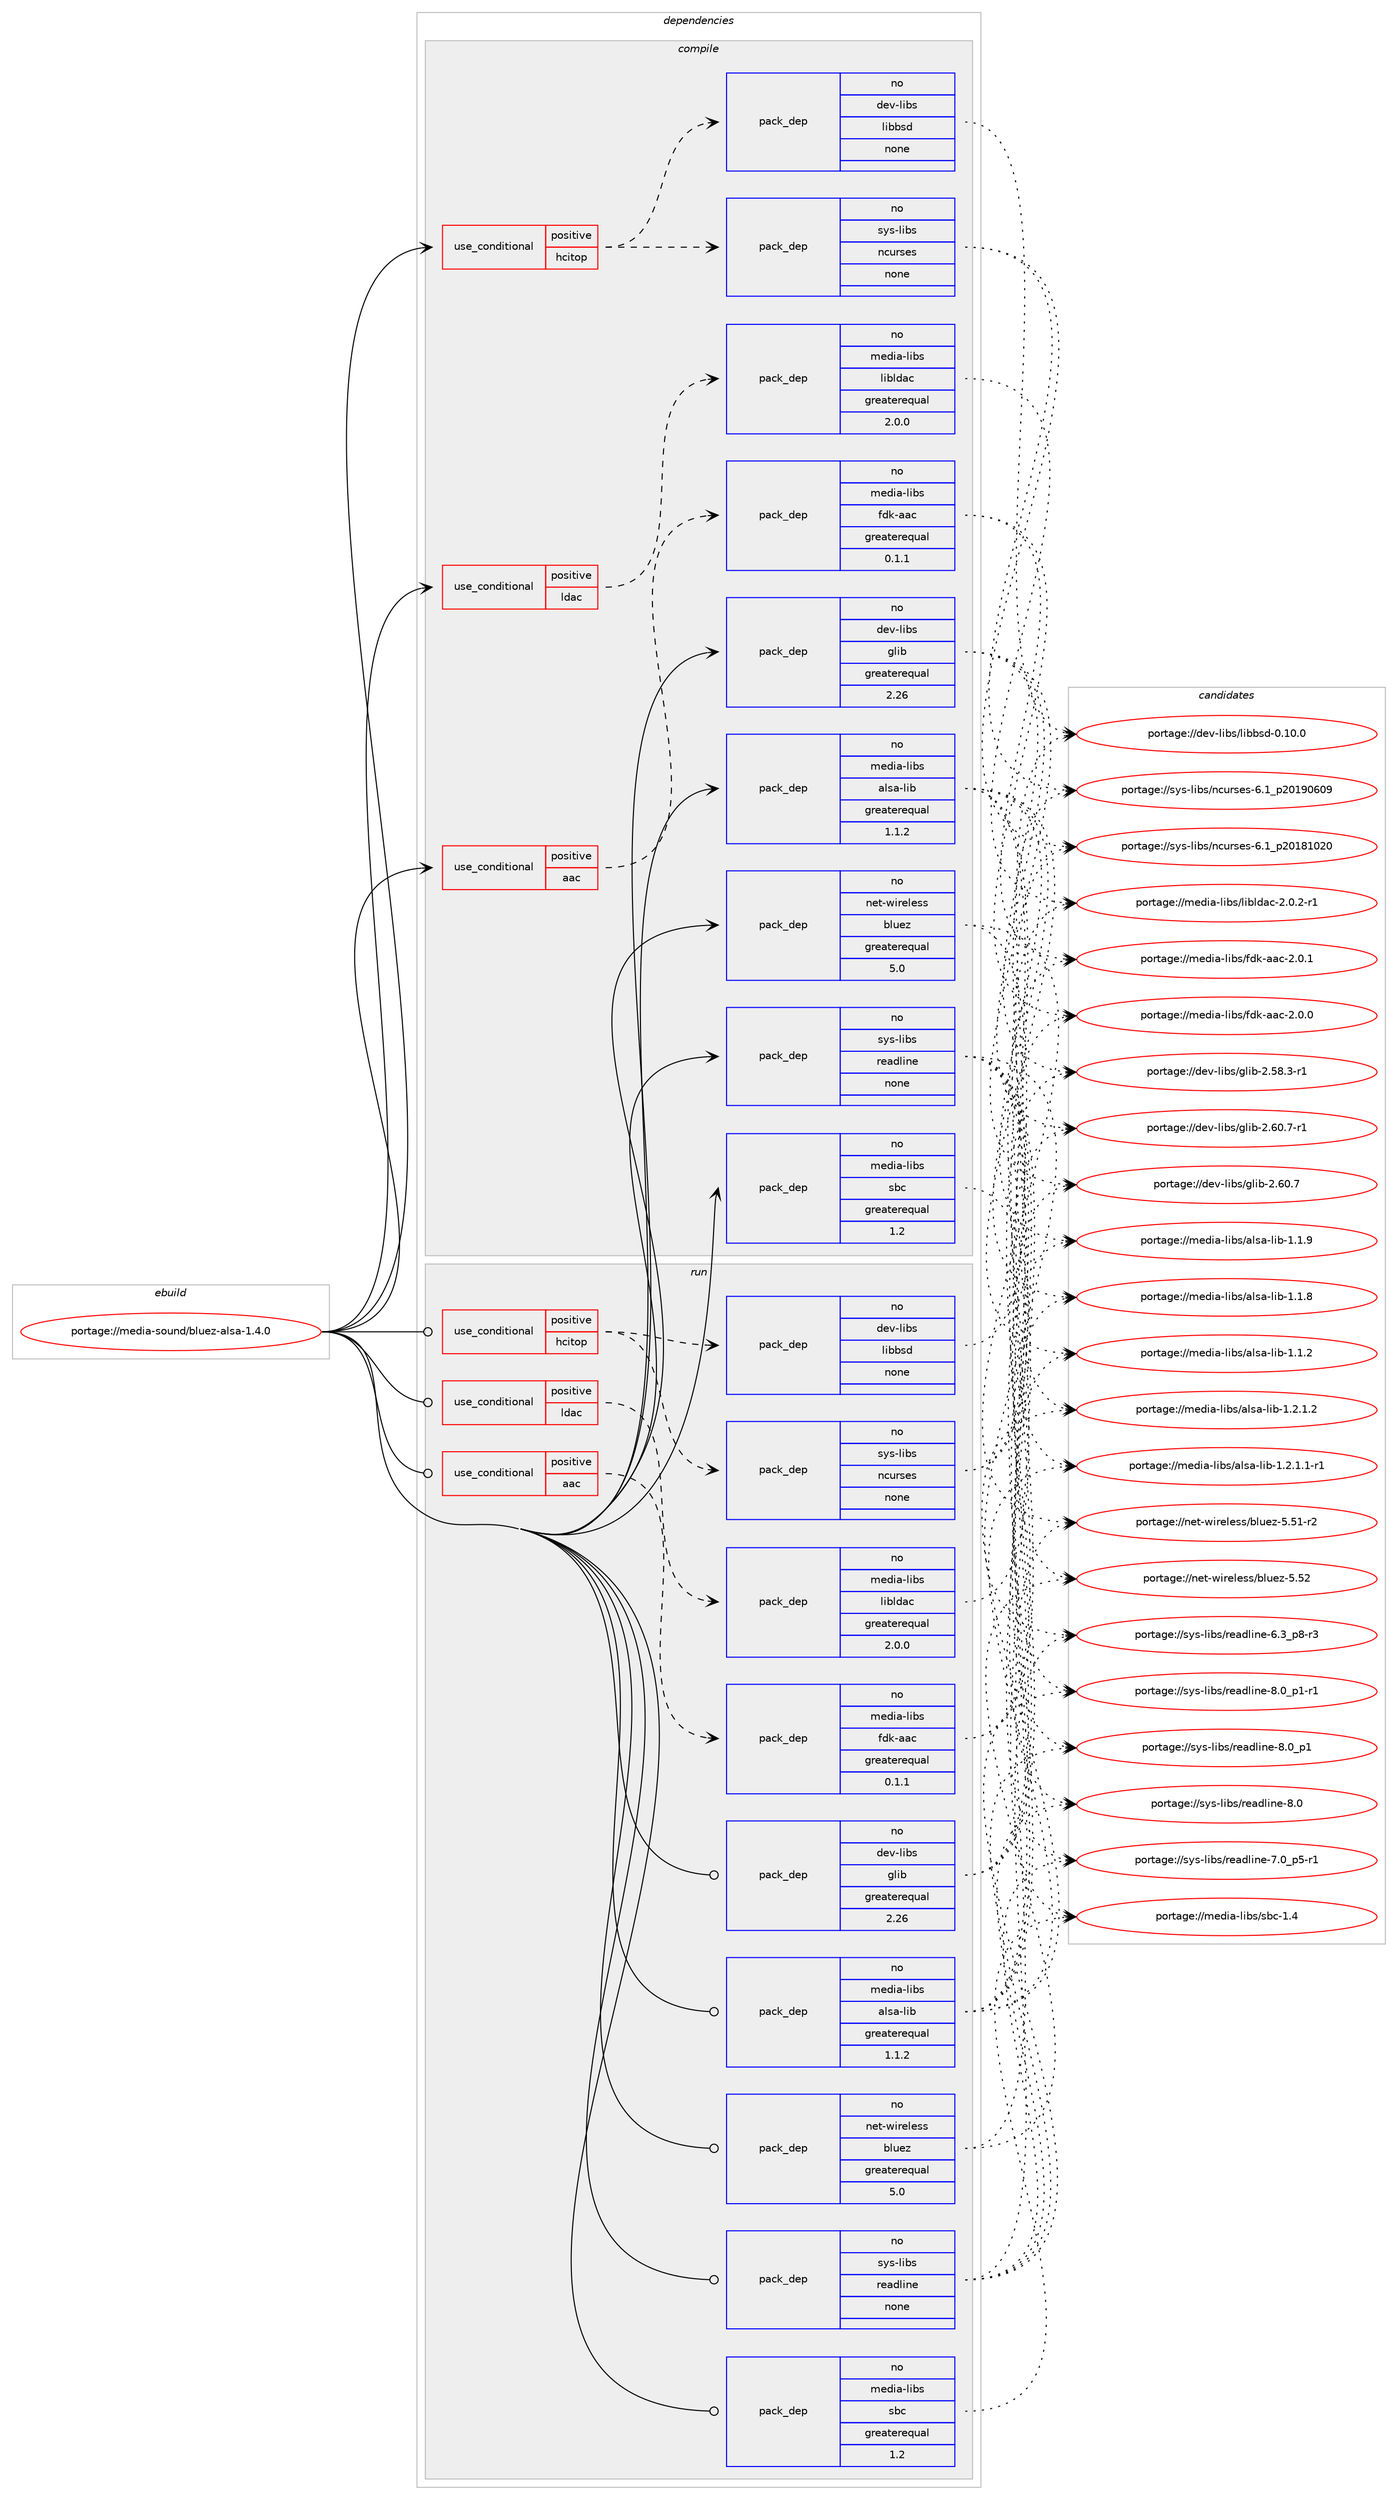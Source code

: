 digraph prolog {

# *************
# Graph options
# *************

newrank=true;
concentrate=true;
compound=true;
graph [rankdir=LR,fontname=Helvetica,fontsize=10,ranksep=1.5];#, ranksep=2.5, nodesep=0.2];
edge  [arrowhead=vee];
node  [fontname=Helvetica,fontsize=10];

# **********
# The ebuild
# **********

subgraph cluster_leftcol {
color=gray;
rank=same;
label=<<i>ebuild</i>>;
id [label="portage://media-sound/bluez-alsa-1.4.0", color=red, width=4, href="../media-sound/bluez-alsa-1.4.0.svg"];
}

# ****************
# The dependencies
# ****************

subgraph cluster_midcol {
color=gray;
label=<<i>dependencies</i>>;
subgraph cluster_compile {
fillcolor="#eeeeee";
style=filled;
label=<<i>compile</i>>;
subgraph cond44492 {
dependency195598 [label=<<TABLE BORDER="0" CELLBORDER="1" CELLSPACING="0" CELLPADDING="4"><TR><TD ROWSPAN="3" CELLPADDING="10">use_conditional</TD></TR><TR><TD>positive</TD></TR><TR><TD>aac</TD></TR></TABLE>>, shape=none, color=red];
subgraph pack148116 {
dependency195599 [label=<<TABLE BORDER="0" CELLBORDER="1" CELLSPACING="0" CELLPADDING="4" WIDTH="220"><TR><TD ROWSPAN="6" CELLPADDING="30">pack_dep</TD></TR><TR><TD WIDTH="110">no</TD></TR><TR><TD>media-libs</TD></TR><TR><TD>fdk-aac</TD></TR><TR><TD>greaterequal</TD></TR><TR><TD>0.1.1</TD></TR></TABLE>>, shape=none, color=blue];
}
dependency195598:e -> dependency195599:w [weight=20,style="dashed",arrowhead="vee"];
}
id:e -> dependency195598:w [weight=20,style="solid",arrowhead="vee"];
subgraph cond44493 {
dependency195600 [label=<<TABLE BORDER="0" CELLBORDER="1" CELLSPACING="0" CELLPADDING="4"><TR><TD ROWSPAN="3" CELLPADDING="10">use_conditional</TD></TR><TR><TD>positive</TD></TR><TR><TD>hcitop</TD></TR></TABLE>>, shape=none, color=red];
subgraph pack148117 {
dependency195601 [label=<<TABLE BORDER="0" CELLBORDER="1" CELLSPACING="0" CELLPADDING="4" WIDTH="220"><TR><TD ROWSPAN="6" CELLPADDING="30">pack_dep</TD></TR><TR><TD WIDTH="110">no</TD></TR><TR><TD>dev-libs</TD></TR><TR><TD>libbsd</TD></TR><TR><TD>none</TD></TR><TR><TD></TD></TR></TABLE>>, shape=none, color=blue];
}
dependency195600:e -> dependency195601:w [weight=20,style="dashed",arrowhead="vee"];
subgraph pack148118 {
dependency195602 [label=<<TABLE BORDER="0" CELLBORDER="1" CELLSPACING="0" CELLPADDING="4" WIDTH="220"><TR><TD ROWSPAN="6" CELLPADDING="30">pack_dep</TD></TR><TR><TD WIDTH="110">no</TD></TR><TR><TD>sys-libs</TD></TR><TR><TD>ncurses</TD></TR><TR><TD>none</TD></TR><TR><TD></TD></TR></TABLE>>, shape=none, color=blue];
}
dependency195600:e -> dependency195602:w [weight=20,style="dashed",arrowhead="vee"];
}
id:e -> dependency195600:w [weight=20,style="solid",arrowhead="vee"];
subgraph cond44494 {
dependency195603 [label=<<TABLE BORDER="0" CELLBORDER="1" CELLSPACING="0" CELLPADDING="4"><TR><TD ROWSPAN="3" CELLPADDING="10">use_conditional</TD></TR><TR><TD>positive</TD></TR><TR><TD>ldac</TD></TR></TABLE>>, shape=none, color=red];
subgraph pack148119 {
dependency195604 [label=<<TABLE BORDER="0" CELLBORDER="1" CELLSPACING="0" CELLPADDING="4" WIDTH="220"><TR><TD ROWSPAN="6" CELLPADDING="30">pack_dep</TD></TR><TR><TD WIDTH="110">no</TD></TR><TR><TD>media-libs</TD></TR><TR><TD>libldac</TD></TR><TR><TD>greaterequal</TD></TR><TR><TD>2.0.0</TD></TR></TABLE>>, shape=none, color=blue];
}
dependency195603:e -> dependency195604:w [weight=20,style="dashed",arrowhead="vee"];
}
id:e -> dependency195603:w [weight=20,style="solid",arrowhead="vee"];
subgraph pack148120 {
dependency195605 [label=<<TABLE BORDER="0" CELLBORDER="1" CELLSPACING="0" CELLPADDING="4" WIDTH="220"><TR><TD ROWSPAN="6" CELLPADDING="30">pack_dep</TD></TR><TR><TD WIDTH="110">no</TD></TR><TR><TD>dev-libs</TD></TR><TR><TD>glib</TD></TR><TR><TD>greaterequal</TD></TR><TR><TD>2.26</TD></TR></TABLE>>, shape=none, color=blue];
}
id:e -> dependency195605:w [weight=20,style="solid",arrowhead="vee"];
subgraph pack148121 {
dependency195606 [label=<<TABLE BORDER="0" CELLBORDER="1" CELLSPACING="0" CELLPADDING="4" WIDTH="220"><TR><TD ROWSPAN="6" CELLPADDING="30">pack_dep</TD></TR><TR><TD WIDTH="110">no</TD></TR><TR><TD>media-libs</TD></TR><TR><TD>alsa-lib</TD></TR><TR><TD>greaterequal</TD></TR><TR><TD>1.1.2</TD></TR></TABLE>>, shape=none, color=blue];
}
id:e -> dependency195606:w [weight=20,style="solid",arrowhead="vee"];
subgraph pack148122 {
dependency195607 [label=<<TABLE BORDER="0" CELLBORDER="1" CELLSPACING="0" CELLPADDING="4" WIDTH="220"><TR><TD ROWSPAN="6" CELLPADDING="30">pack_dep</TD></TR><TR><TD WIDTH="110">no</TD></TR><TR><TD>media-libs</TD></TR><TR><TD>sbc</TD></TR><TR><TD>greaterequal</TD></TR><TR><TD>1.2</TD></TR></TABLE>>, shape=none, color=blue];
}
id:e -> dependency195607:w [weight=20,style="solid",arrowhead="vee"];
subgraph pack148123 {
dependency195608 [label=<<TABLE BORDER="0" CELLBORDER="1" CELLSPACING="0" CELLPADDING="4" WIDTH="220"><TR><TD ROWSPAN="6" CELLPADDING="30">pack_dep</TD></TR><TR><TD WIDTH="110">no</TD></TR><TR><TD>net-wireless</TD></TR><TR><TD>bluez</TD></TR><TR><TD>greaterequal</TD></TR><TR><TD>5.0</TD></TR></TABLE>>, shape=none, color=blue];
}
id:e -> dependency195608:w [weight=20,style="solid",arrowhead="vee"];
subgraph pack148124 {
dependency195609 [label=<<TABLE BORDER="0" CELLBORDER="1" CELLSPACING="0" CELLPADDING="4" WIDTH="220"><TR><TD ROWSPAN="6" CELLPADDING="30">pack_dep</TD></TR><TR><TD WIDTH="110">no</TD></TR><TR><TD>sys-libs</TD></TR><TR><TD>readline</TD></TR><TR><TD>none</TD></TR><TR><TD></TD></TR></TABLE>>, shape=none, color=blue];
}
id:e -> dependency195609:w [weight=20,style="solid",arrowhead="vee"];
}
subgraph cluster_compileandrun {
fillcolor="#eeeeee";
style=filled;
label=<<i>compile and run</i>>;
}
subgraph cluster_run {
fillcolor="#eeeeee";
style=filled;
label=<<i>run</i>>;
subgraph cond44495 {
dependency195610 [label=<<TABLE BORDER="0" CELLBORDER="1" CELLSPACING="0" CELLPADDING="4"><TR><TD ROWSPAN="3" CELLPADDING="10">use_conditional</TD></TR><TR><TD>positive</TD></TR><TR><TD>aac</TD></TR></TABLE>>, shape=none, color=red];
subgraph pack148125 {
dependency195611 [label=<<TABLE BORDER="0" CELLBORDER="1" CELLSPACING="0" CELLPADDING="4" WIDTH="220"><TR><TD ROWSPAN="6" CELLPADDING="30">pack_dep</TD></TR><TR><TD WIDTH="110">no</TD></TR><TR><TD>media-libs</TD></TR><TR><TD>fdk-aac</TD></TR><TR><TD>greaterequal</TD></TR><TR><TD>0.1.1</TD></TR></TABLE>>, shape=none, color=blue];
}
dependency195610:e -> dependency195611:w [weight=20,style="dashed",arrowhead="vee"];
}
id:e -> dependency195610:w [weight=20,style="solid",arrowhead="odot"];
subgraph cond44496 {
dependency195612 [label=<<TABLE BORDER="0" CELLBORDER="1" CELLSPACING="0" CELLPADDING="4"><TR><TD ROWSPAN="3" CELLPADDING="10">use_conditional</TD></TR><TR><TD>positive</TD></TR><TR><TD>hcitop</TD></TR></TABLE>>, shape=none, color=red];
subgraph pack148126 {
dependency195613 [label=<<TABLE BORDER="0" CELLBORDER="1" CELLSPACING="0" CELLPADDING="4" WIDTH="220"><TR><TD ROWSPAN="6" CELLPADDING="30">pack_dep</TD></TR><TR><TD WIDTH="110">no</TD></TR><TR><TD>dev-libs</TD></TR><TR><TD>libbsd</TD></TR><TR><TD>none</TD></TR><TR><TD></TD></TR></TABLE>>, shape=none, color=blue];
}
dependency195612:e -> dependency195613:w [weight=20,style="dashed",arrowhead="vee"];
subgraph pack148127 {
dependency195614 [label=<<TABLE BORDER="0" CELLBORDER="1" CELLSPACING="0" CELLPADDING="4" WIDTH="220"><TR><TD ROWSPAN="6" CELLPADDING="30">pack_dep</TD></TR><TR><TD WIDTH="110">no</TD></TR><TR><TD>sys-libs</TD></TR><TR><TD>ncurses</TD></TR><TR><TD>none</TD></TR><TR><TD></TD></TR></TABLE>>, shape=none, color=blue];
}
dependency195612:e -> dependency195614:w [weight=20,style="dashed",arrowhead="vee"];
}
id:e -> dependency195612:w [weight=20,style="solid",arrowhead="odot"];
subgraph cond44497 {
dependency195615 [label=<<TABLE BORDER="0" CELLBORDER="1" CELLSPACING="0" CELLPADDING="4"><TR><TD ROWSPAN="3" CELLPADDING="10">use_conditional</TD></TR><TR><TD>positive</TD></TR><TR><TD>ldac</TD></TR></TABLE>>, shape=none, color=red];
subgraph pack148128 {
dependency195616 [label=<<TABLE BORDER="0" CELLBORDER="1" CELLSPACING="0" CELLPADDING="4" WIDTH="220"><TR><TD ROWSPAN="6" CELLPADDING="30">pack_dep</TD></TR><TR><TD WIDTH="110">no</TD></TR><TR><TD>media-libs</TD></TR><TR><TD>libldac</TD></TR><TR><TD>greaterequal</TD></TR><TR><TD>2.0.0</TD></TR></TABLE>>, shape=none, color=blue];
}
dependency195615:e -> dependency195616:w [weight=20,style="dashed",arrowhead="vee"];
}
id:e -> dependency195615:w [weight=20,style="solid",arrowhead="odot"];
subgraph pack148129 {
dependency195617 [label=<<TABLE BORDER="0" CELLBORDER="1" CELLSPACING="0" CELLPADDING="4" WIDTH="220"><TR><TD ROWSPAN="6" CELLPADDING="30">pack_dep</TD></TR><TR><TD WIDTH="110">no</TD></TR><TR><TD>dev-libs</TD></TR><TR><TD>glib</TD></TR><TR><TD>greaterequal</TD></TR><TR><TD>2.26</TD></TR></TABLE>>, shape=none, color=blue];
}
id:e -> dependency195617:w [weight=20,style="solid",arrowhead="odot"];
subgraph pack148130 {
dependency195618 [label=<<TABLE BORDER="0" CELLBORDER="1" CELLSPACING="0" CELLPADDING="4" WIDTH="220"><TR><TD ROWSPAN="6" CELLPADDING="30">pack_dep</TD></TR><TR><TD WIDTH="110">no</TD></TR><TR><TD>media-libs</TD></TR><TR><TD>alsa-lib</TD></TR><TR><TD>greaterequal</TD></TR><TR><TD>1.1.2</TD></TR></TABLE>>, shape=none, color=blue];
}
id:e -> dependency195618:w [weight=20,style="solid",arrowhead="odot"];
subgraph pack148131 {
dependency195619 [label=<<TABLE BORDER="0" CELLBORDER="1" CELLSPACING="0" CELLPADDING="4" WIDTH="220"><TR><TD ROWSPAN="6" CELLPADDING="30">pack_dep</TD></TR><TR><TD WIDTH="110">no</TD></TR><TR><TD>media-libs</TD></TR><TR><TD>sbc</TD></TR><TR><TD>greaterequal</TD></TR><TR><TD>1.2</TD></TR></TABLE>>, shape=none, color=blue];
}
id:e -> dependency195619:w [weight=20,style="solid",arrowhead="odot"];
subgraph pack148132 {
dependency195620 [label=<<TABLE BORDER="0" CELLBORDER="1" CELLSPACING="0" CELLPADDING="4" WIDTH="220"><TR><TD ROWSPAN="6" CELLPADDING="30">pack_dep</TD></TR><TR><TD WIDTH="110">no</TD></TR><TR><TD>net-wireless</TD></TR><TR><TD>bluez</TD></TR><TR><TD>greaterequal</TD></TR><TR><TD>5.0</TD></TR></TABLE>>, shape=none, color=blue];
}
id:e -> dependency195620:w [weight=20,style="solid",arrowhead="odot"];
subgraph pack148133 {
dependency195621 [label=<<TABLE BORDER="0" CELLBORDER="1" CELLSPACING="0" CELLPADDING="4" WIDTH="220"><TR><TD ROWSPAN="6" CELLPADDING="30">pack_dep</TD></TR><TR><TD WIDTH="110">no</TD></TR><TR><TD>sys-libs</TD></TR><TR><TD>readline</TD></TR><TR><TD>none</TD></TR><TR><TD></TD></TR></TABLE>>, shape=none, color=blue];
}
id:e -> dependency195621:w [weight=20,style="solid",arrowhead="odot"];
}
}

# **************
# The candidates
# **************

subgraph cluster_choices {
rank=same;
color=gray;
label=<<i>candidates</i>>;

subgraph choice148116 {
color=black;
nodesep=1;
choice1091011001059745108105981154710210010745979799455046484649 [label="portage://media-libs/fdk-aac-2.0.1", color=red, width=4,href="../media-libs/fdk-aac-2.0.1.svg"];
choice1091011001059745108105981154710210010745979799455046484648 [label="portage://media-libs/fdk-aac-2.0.0", color=red, width=4,href="../media-libs/fdk-aac-2.0.0.svg"];
dependency195599:e -> choice1091011001059745108105981154710210010745979799455046484649:w [style=dotted,weight="100"];
dependency195599:e -> choice1091011001059745108105981154710210010745979799455046484648:w [style=dotted,weight="100"];
}
subgraph choice148117 {
color=black;
nodesep=1;
choice100101118451081059811547108105989811510045484649484648 [label="portage://dev-libs/libbsd-0.10.0", color=red, width=4,href="../dev-libs/libbsd-0.10.0.svg"];
dependency195601:e -> choice100101118451081059811547108105989811510045484649484648:w [style=dotted,weight="100"];
}
subgraph choice148118 {
color=black;
nodesep=1;
choice1151211154510810598115471109911711411510111545544649951125048495748544857 [label="portage://sys-libs/ncurses-6.1_p20190609", color=red, width=4,href="../sys-libs/ncurses-6.1_p20190609.svg"];
choice1151211154510810598115471109911711411510111545544649951125048495649485048 [label="portage://sys-libs/ncurses-6.1_p20181020", color=red, width=4,href="../sys-libs/ncurses-6.1_p20181020.svg"];
dependency195602:e -> choice1151211154510810598115471109911711411510111545544649951125048495748544857:w [style=dotted,weight="100"];
dependency195602:e -> choice1151211154510810598115471109911711411510111545544649951125048495649485048:w [style=dotted,weight="100"];
}
subgraph choice148119 {
color=black;
nodesep=1;
choice109101100105974510810598115471081059810810097994550464846504511449 [label="portage://media-libs/libldac-2.0.2-r1", color=red, width=4,href="../media-libs/libldac-2.0.2-r1.svg"];
dependency195604:e -> choice109101100105974510810598115471081059810810097994550464846504511449:w [style=dotted,weight="100"];
}
subgraph choice148120 {
color=black;
nodesep=1;
choice10010111845108105981154710310810598455046544846554511449 [label="portage://dev-libs/glib-2.60.7-r1", color=red, width=4,href="../dev-libs/glib-2.60.7-r1.svg"];
choice1001011184510810598115471031081059845504654484655 [label="portage://dev-libs/glib-2.60.7", color=red, width=4,href="../dev-libs/glib-2.60.7.svg"];
choice10010111845108105981154710310810598455046535646514511449 [label="portage://dev-libs/glib-2.58.3-r1", color=red, width=4,href="../dev-libs/glib-2.58.3-r1.svg"];
dependency195605:e -> choice10010111845108105981154710310810598455046544846554511449:w [style=dotted,weight="100"];
dependency195605:e -> choice1001011184510810598115471031081059845504654484655:w [style=dotted,weight="100"];
dependency195605:e -> choice10010111845108105981154710310810598455046535646514511449:w [style=dotted,weight="100"];
}
subgraph choice148121 {
color=black;
nodesep=1;
choice10910110010597451081059811547971081159745108105984549465046494650 [label="portage://media-libs/alsa-lib-1.2.1.2", color=red, width=4,href="../media-libs/alsa-lib-1.2.1.2.svg"];
choice109101100105974510810598115479710811597451081059845494650464946494511449 [label="portage://media-libs/alsa-lib-1.2.1.1-r1", color=red, width=4,href="../media-libs/alsa-lib-1.2.1.1-r1.svg"];
choice1091011001059745108105981154797108115974510810598454946494657 [label="portage://media-libs/alsa-lib-1.1.9", color=red, width=4,href="../media-libs/alsa-lib-1.1.9.svg"];
choice1091011001059745108105981154797108115974510810598454946494656 [label="portage://media-libs/alsa-lib-1.1.8", color=red, width=4,href="../media-libs/alsa-lib-1.1.8.svg"];
choice1091011001059745108105981154797108115974510810598454946494650 [label="portage://media-libs/alsa-lib-1.1.2", color=red, width=4,href="../media-libs/alsa-lib-1.1.2.svg"];
dependency195606:e -> choice10910110010597451081059811547971081159745108105984549465046494650:w [style=dotted,weight="100"];
dependency195606:e -> choice109101100105974510810598115479710811597451081059845494650464946494511449:w [style=dotted,weight="100"];
dependency195606:e -> choice1091011001059745108105981154797108115974510810598454946494657:w [style=dotted,weight="100"];
dependency195606:e -> choice1091011001059745108105981154797108115974510810598454946494656:w [style=dotted,weight="100"];
dependency195606:e -> choice1091011001059745108105981154797108115974510810598454946494650:w [style=dotted,weight="100"];
}
subgraph choice148122 {
color=black;
nodesep=1;
choice10910110010597451081059811547115989945494652 [label="portage://media-libs/sbc-1.4", color=red, width=4,href="../media-libs/sbc-1.4.svg"];
dependency195607:e -> choice10910110010597451081059811547115989945494652:w [style=dotted,weight="100"];
}
subgraph choice148123 {
color=black;
nodesep=1;
choice1101011164511910511410110810111511547981081171011224553465350 [label="portage://net-wireless/bluez-5.52", color=red, width=4,href="../net-wireless/bluez-5.52.svg"];
choice11010111645119105114101108101115115479810811710112245534653494511450 [label="portage://net-wireless/bluez-5.51-r2", color=red, width=4,href="../net-wireless/bluez-5.51-r2.svg"];
dependency195608:e -> choice1101011164511910511410110810111511547981081171011224553465350:w [style=dotted,weight="100"];
dependency195608:e -> choice11010111645119105114101108101115115479810811710112245534653494511450:w [style=dotted,weight="100"];
}
subgraph choice148124 {
color=black;
nodesep=1;
choice115121115451081059811547114101971001081051101014556464895112494511449 [label="portage://sys-libs/readline-8.0_p1-r1", color=red, width=4,href="../sys-libs/readline-8.0_p1-r1.svg"];
choice11512111545108105981154711410197100108105110101455646489511249 [label="portage://sys-libs/readline-8.0_p1", color=red, width=4,href="../sys-libs/readline-8.0_p1.svg"];
choice1151211154510810598115471141019710010810511010145564648 [label="portage://sys-libs/readline-8.0", color=red, width=4,href="../sys-libs/readline-8.0.svg"];
choice115121115451081059811547114101971001081051101014555464895112534511449 [label="portage://sys-libs/readline-7.0_p5-r1", color=red, width=4,href="../sys-libs/readline-7.0_p5-r1.svg"];
choice115121115451081059811547114101971001081051101014554465195112564511451 [label="portage://sys-libs/readline-6.3_p8-r3", color=red, width=4,href="../sys-libs/readline-6.3_p8-r3.svg"];
dependency195609:e -> choice115121115451081059811547114101971001081051101014556464895112494511449:w [style=dotted,weight="100"];
dependency195609:e -> choice11512111545108105981154711410197100108105110101455646489511249:w [style=dotted,weight="100"];
dependency195609:e -> choice1151211154510810598115471141019710010810511010145564648:w [style=dotted,weight="100"];
dependency195609:e -> choice115121115451081059811547114101971001081051101014555464895112534511449:w [style=dotted,weight="100"];
dependency195609:e -> choice115121115451081059811547114101971001081051101014554465195112564511451:w [style=dotted,weight="100"];
}
subgraph choice148125 {
color=black;
nodesep=1;
choice1091011001059745108105981154710210010745979799455046484649 [label="portage://media-libs/fdk-aac-2.0.1", color=red, width=4,href="../media-libs/fdk-aac-2.0.1.svg"];
choice1091011001059745108105981154710210010745979799455046484648 [label="portage://media-libs/fdk-aac-2.0.0", color=red, width=4,href="../media-libs/fdk-aac-2.0.0.svg"];
dependency195611:e -> choice1091011001059745108105981154710210010745979799455046484649:w [style=dotted,weight="100"];
dependency195611:e -> choice1091011001059745108105981154710210010745979799455046484648:w [style=dotted,weight="100"];
}
subgraph choice148126 {
color=black;
nodesep=1;
choice100101118451081059811547108105989811510045484649484648 [label="portage://dev-libs/libbsd-0.10.0", color=red, width=4,href="../dev-libs/libbsd-0.10.0.svg"];
dependency195613:e -> choice100101118451081059811547108105989811510045484649484648:w [style=dotted,weight="100"];
}
subgraph choice148127 {
color=black;
nodesep=1;
choice1151211154510810598115471109911711411510111545544649951125048495748544857 [label="portage://sys-libs/ncurses-6.1_p20190609", color=red, width=4,href="../sys-libs/ncurses-6.1_p20190609.svg"];
choice1151211154510810598115471109911711411510111545544649951125048495649485048 [label="portage://sys-libs/ncurses-6.1_p20181020", color=red, width=4,href="../sys-libs/ncurses-6.1_p20181020.svg"];
dependency195614:e -> choice1151211154510810598115471109911711411510111545544649951125048495748544857:w [style=dotted,weight="100"];
dependency195614:e -> choice1151211154510810598115471109911711411510111545544649951125048495649485048:w [style=dotted,weight="100"];
}
subgraph choice148128 {
color=black;
nodesep=1;
choice109101100105974510810598115471081059810810097994550464846504511449 [label="portage://media-libs/libldac-2.0.2-r1", color=red, width=4,href="../media-libs/libldac-2.0.2-r1.svg"];
dependency195616:e -> choice109101100105974510810598115471081059810810097994550464846504511449:w [style=dotted,weight="100"];
}
subgraph choice148129 {
color=black;
nodesep=1;
choice10010111845108105981154710310810598455046544846554511449 [label="portage://dev-libs/glib-2.60.7-r1", color=red, width=4,href="../dev-libs/glib-2.60.7-r1.svg"];
choice1001011184510810598115471031081059845504654484655 [label="portage://dev-libs/glib-2.60.7", color=red, width=4,href="../dev-libs/glib-2.60.7.svg"];
choice10010111845108105981154710310810598455046535646514511449 [label="portage://dev-libs/glib-2.58.3-r1", color=red, width=4,href="../dev-libs/glib-2.58.3-r1.svg"];
dependency195617:e -> choice10010111845108105981154710310810598455046544846554511449:w [style=dotted,weight="100"];
dependency195617:e -> choice1001011184510810598115471031081059845504654484655:w [style=dotted,weight="100"];
dependency195617:e -> choice10010111845108105981154710310810598455046535646514511449:w [style=dotted,weight="100"];
}
subgraph choice148130 {
color=black;
nodesep=1;
choice10910110010597451081059811547971081159745108105984549465046494650 [label="portage://media-libs/alsa-lib-1.2.1.2", color=red, width=4,href="../media-libs/alsa-lib-1.2.1.2.svg"];
choice109101100105974510810598115479710811597451081059845494650464946494511449 [label="portage://media-libs/alsa-lib-1.2.1.1-r1", color=red, width=4,href="../media-libs/alsa-lib-1.2.1.1-r1.svg"];
choice1091011001059745108105981154797108115974510810598454946494657 [label="portage://media-libs/alsa-lib-1.1.9", color=red, width=4,href="../media-libs/alsa-lib-1.1.9.svg"];
choice1091011001059745108105981154797108115974510810598454946494656 [label="portage://media-libs/alsa-lib-1.1.8", color=red, width=4,href="../media-libs/alsa-lib-1.1.8.svg"];
choice1091011001059745108105981154797108115974510810598454946494650 [label="portage://media-libs/alsa-lib-1.1.2", color=red, width=4,href="../media-libs/alsa-lib-1.1.2.svg"];
dependency195618:e -> choice10910110010597451081059811547971081159745108105984549465046494650:w [style=dotted,weight="100"];
dependency195618:e -> choice109101100105974510810598115479710811597451081059845494650464946494511449:w [style=dotted,weight="100"];
dependency195618:e -> choice1091011001059745108105981154797108115974510810598454946494657:w [style=dotted,weight="100"];
dependency195618:e -> choice1091011001059745108105981154797108115974510810598454946494656:w [style=dotted,weight="100"];
dependency195618:e -> choice1091011001059745108105981154797108115974510810598454946494650:w [style=dotted,weight="100"];
}
subgraph choice148131 {
color=black;
nodesep=1;
choice10910110010597451081059811547115989945494652 [label="portage://media-libs/sbc-1.4", color=red, width=4,href="../media-libs/sbc-1.4.svg"];
dependency195619:e -> choice10910110010597451081059811547115989945494652:w [style=dotted,weight="100"];
}
subgraph choice148132 {
color=black;
nodesep=1;
choice1101011164511910511410110810111511547981081171011224553465350 [label="portage://net-wireless/bluez-5.52", color=red, width=4,href="../net-wireless/bluez-5.52.svg"];
choice11010111645119105114101108101115115479810811710112245534653494511450 [label="portage://net-wireless/bluez-5.51-r2", color=red, width=4,href="../net-wireless/bluez-5.51-r2.svg"];
dependency195620:e -> choice1101011164511910511410110810111511547981081171011224553465350:w [style=dotted,weight="100"];
dependency195620:e -> choice11010111645119105114101108101115115479810811710112245534653494511450:w [style=dotted,weight="100"];
}
subgraph choice148133 {
color=black;
nodesep=1;
choice115121115451081059811547114101971001081051101014556464895112494511449 [label="portage://sys-libs/readline-8.0_p1-r1", color=red, width=4,href="../sys-libs/readline-8.0_p1-r1.svg"];
choice11512111545108105981154711410197100108105110101455646489511249 [label="portage://sys-libs/readline-8.0_p1", color=red, width=4,href="../sys-libs/readline-8.0_p1.svg"];
choice1151211154510810598115471141019710010810511010145564648 [label="portage://sys-libs/readline-8.0", color=red, width=4,href="../sys-libs/readline-8.0.svg"];
choice115121115451081059811547114101971001081051101014555464895112534511449 [label="portage://sys-libs/readline-7.0_p5-r1", color=red, width=4,href="../sys-libs/readline-7.0_p5-r1.svg"];
choice115121115451081059811547114101971001081051101014554465195112564511451 [label="portage://sys-libs/readline-6.3_p8-r3", color=red, width=4,href="../sys-libs/readline-6.3_p8-r3.svg"];
dependency195621:e -> choice115121115451081059811547114101971001081051101014556464895112494511449:w [style=dotted,weight="100"];
dependency195621:e -> choice11512111545108105981154711410197100108105110101455646489511249:w [style=dotted,weight="100"];
dependency195621:e -> choice1151211154510810598115471141019710010810511010145564648:w [style=dotted,weight="100"];
dependency195621:e -> choice115121115451081059811547114101971001081051101014555464895112534511449:w [style=dotted,weight="100"];
dependency195621:e -> choice115121115451081059811547114101971001081051101014554465195112564511451:w [style=dotted,weight="100"];
}
}

}
